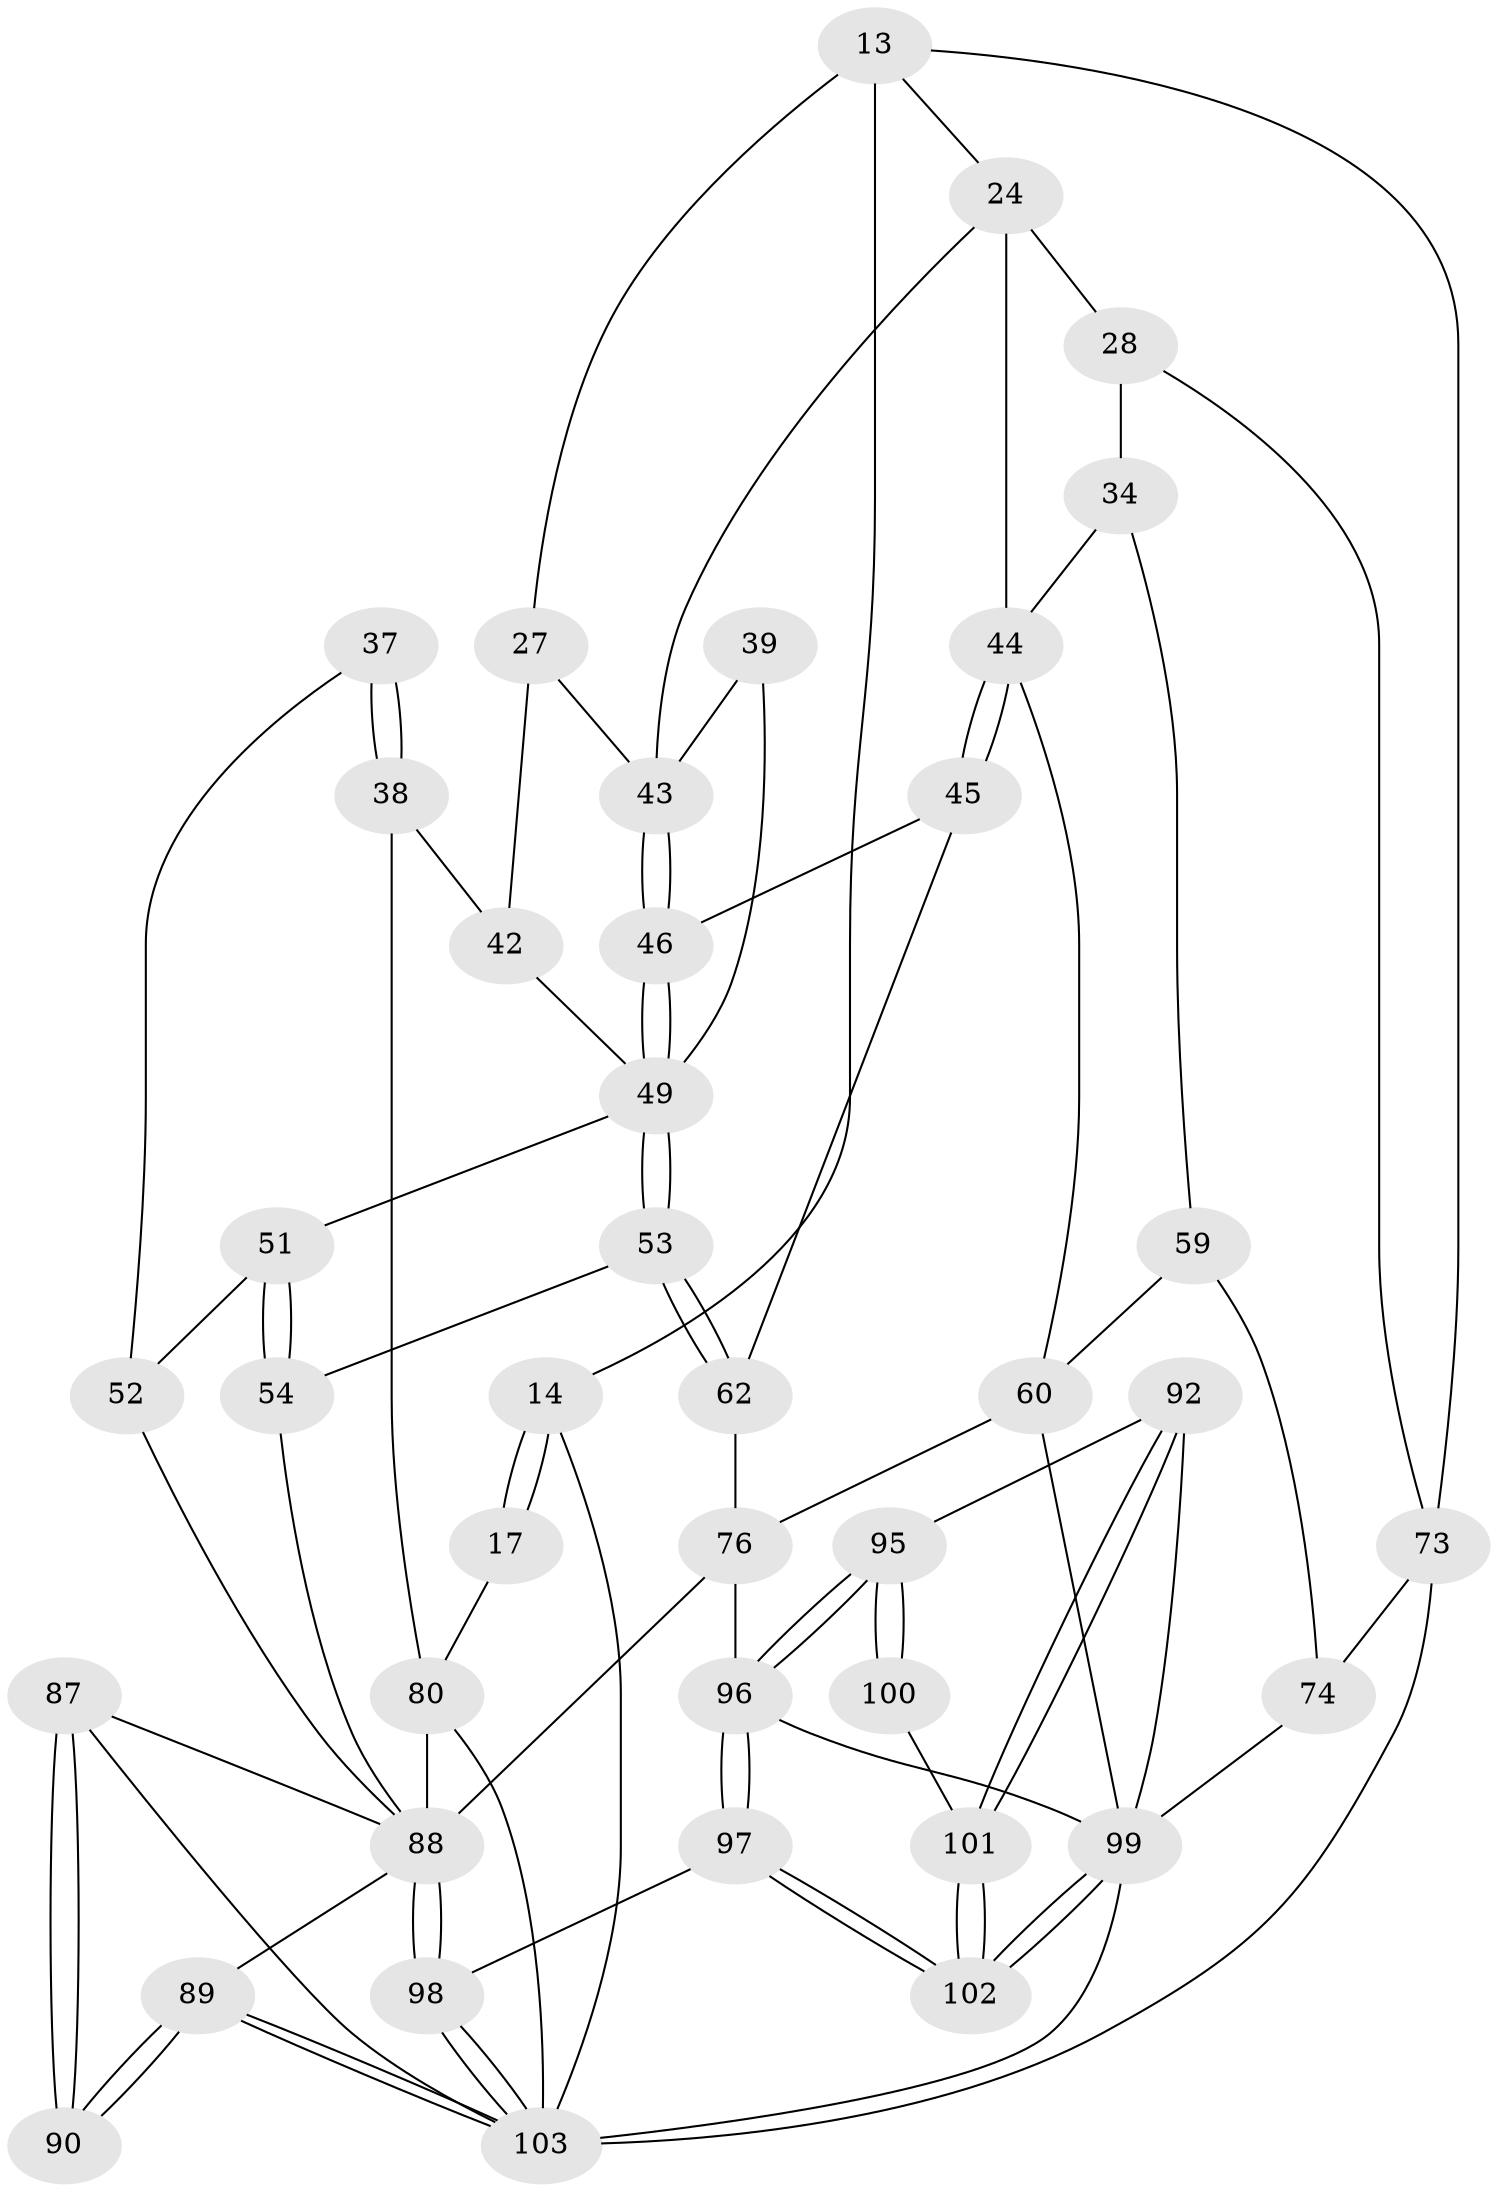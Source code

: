 // original degree distribution, {4: 0.22330097087378642, 5: 0.5631067961165048, 3: 0.019417475728155338, 6: 0.1941747572815534}
// Generated by graph-tools (version 1.1) at 2025/06/03/04/25 22:06:21]
// undirected, 41 vertices, 90 edges
graph export_dot {
graph [start="1"]
  node [color=gray90,style=filled];
  13 [pos="+0.287211081687345+0.10807215922594036",super="+4"];
  14 [pos="+0.2671908807093203+0.09388162213278027",super="+12"];
  17 [pos="+0+0"];
  24 [pos="+0.6287691364656832+0.24995927583342037",super="+23+6"];
  27 [pos="+0.47982150837399534+0.1983591474987248",super="+16"];
  28 [pos="+0.7997394545287333+0.15659343522181818",super="+9"];
  34 [pos="+0.715462317343567+0.3178200028395326",super="+33"];
  37 [pos="+0.10401064228643547+0.3869208632982294"];
  38 [pos="+0+0.3616376101876606",super="+20+36"];
  39 [pos="+0.43725140226204107+0.33319500944255814"];
  42 [pos="+0.32895415169528736+0.33226009500175374",super="+29+18"];
  43 [pos="+0.5176271780229293+0.3674187626236827",super="+25+26"];
  44 [pos="+0.6344588426003503+0.35975844236616966",super="+35"];
  45 [pos="+0.5964298380913393+0.4122558504972559"];
  46 [pos="+0.5276351833835042+0.3791083150489598"];
  49 [pos="+0.42777461047344795+0.4507546178958643",super="+40+41"];
  51 [pos="+0.2870906115969411+0.43326555106666825"];
  52 [pos="+0.23578751173207924+0.4648544823591272"];
  53 [pos="+0.4307596272485238+0.47225379619458685"];
  54 [pos="+0.39202524685642304+0.49641427550835415"];
  59 [pos="+0.8242006758622513+0.4675609555581988",super="+47+32+48"];
  60 [pos="+0.8157467599741909+0.4752853606672459",super="+56"];
  62 [pos="+0.5055673528667686+0.513210986109414",super="+58"];
  73 [pos="+1+0.6308311838724946",super="+30+22+8"];
  74 [pos="+1+0.6358002317191719",super="+72+61"];
  76 [pos="+0.41047945214649817+0.7502549914518769",super="+75+57"];
  80 [pos="+0.2024979921921938+0.6536915238686487",super="+68+66"];
  87 [pos="+0+0.780706876127687",super="+86"];
  88 [pos="+0.35740373953257004+0.8831862039063645",super="+78+69+79+67"];
  89 [pos="+0.1485424170825135+1"];
  90 [pos="+0.13977348642748716+0.9771995822217687"];
  92 [pos="+0.7251191051367185+0.8771045276540284"];
  95 [pos="+0.5957446889189533+0.9742847482444433",super="+94+93"];
  96 [pos="+0.5479988865671088+1",super="+84+83"];
  97 [pos="+0.499133082493952+1"];
  98 [pos="+0.44606971782099897+1"];
  99 [pos="+1+1",super="+91+85+82"];
  100 [pos="+0.6358246173574577+0.947640112564895"];
  101 [pos="+0.7064730927971807+0.9814838330374447"];
  102 [pos="+0.7960375597468925+1"];
  103 [pos="+0.14057889797875991+1",super="+65+81"];
  13 -- 14;
  13 -- 27 [weight=2];
  13 -- 24;
  13 -- 73;
  14 -- 17 [weight=2];
  14 -- 17;
  14 -- 103 [weight=2];
  17 -- 80;
  24 -- 43;
  24 -- 28 [weight=2];
  24 -- 44;
  27 -- 42 [weight=2];
  27 -- 43;
  28 -- 34;
  28 -- 73;
  34 -- 59 [weight=2];
  34 -- 44;
  37 -- 38 [weight=2];
  37 -- 38;
  37 -- 52;
  38 -- 42 [weight=2];
  38 -- 80 [weight=2];
  39 -- 43 [weight=2];
  39 -- 49;
  42 -- 49;
  43 -- 46;
  43 -- 46;
  44 -- 45;
  44 -- 45;
  44 -- 60;
  45 -- 46;
  45 -- 62;
  46 -- 49;
  46 -- 49;
  49 -- 53;
  49 -- 53;
  49 -- 51;
  51 -- 52;
  51 -- 54;
  51 -- 54;
  52 -- 88;
  53 -- 54;
  53 -- 62;
  53 -- 62;
  54 -- 88;
  59 -- 60 [weight=2];
  59 -- 74 [weight=2];
  60 -- 99 [weight=2];
  60 -- 76;
  62 -- 76 [weight=2];
  73 -- 74 [weight=2];
  73 -- 103 [weight=3];
  74 -- 99 [weight=2];
  76 -- 88;
  76 -- 96;
  80 -- 103 [weight=2];
  80 -- 88 [weight=2];
  87 -- 90 [weight=2];
  87 -- 90;
  87 -- 103;
  87 -- 88;
  88 -- 89;
  88 -- 98;
  88 -- 98;
  89 -- 90;
  89 -- 90;
  89 -- 103;
  89 -- 103;
  92 -- 101;
  92 -- 101;
  92 -- 99;
  92 -- 95;
  95 -- 96 [weight=2];
  95 -- 96;
  95 -- 100 [weight=2];
  95 -- 100;
  96 -- 97;
  96 -- 97;
  96 -- 99;
  97 -- 98;
  97 -- 102;
  97 -- 102;
  98 -- 103;
  98 -- 103;
  99 -- 102;
  99 -- 102;
  99 -- 103;
  100 -- 101;
  101 -- 102;
  101 -- 102;
}
